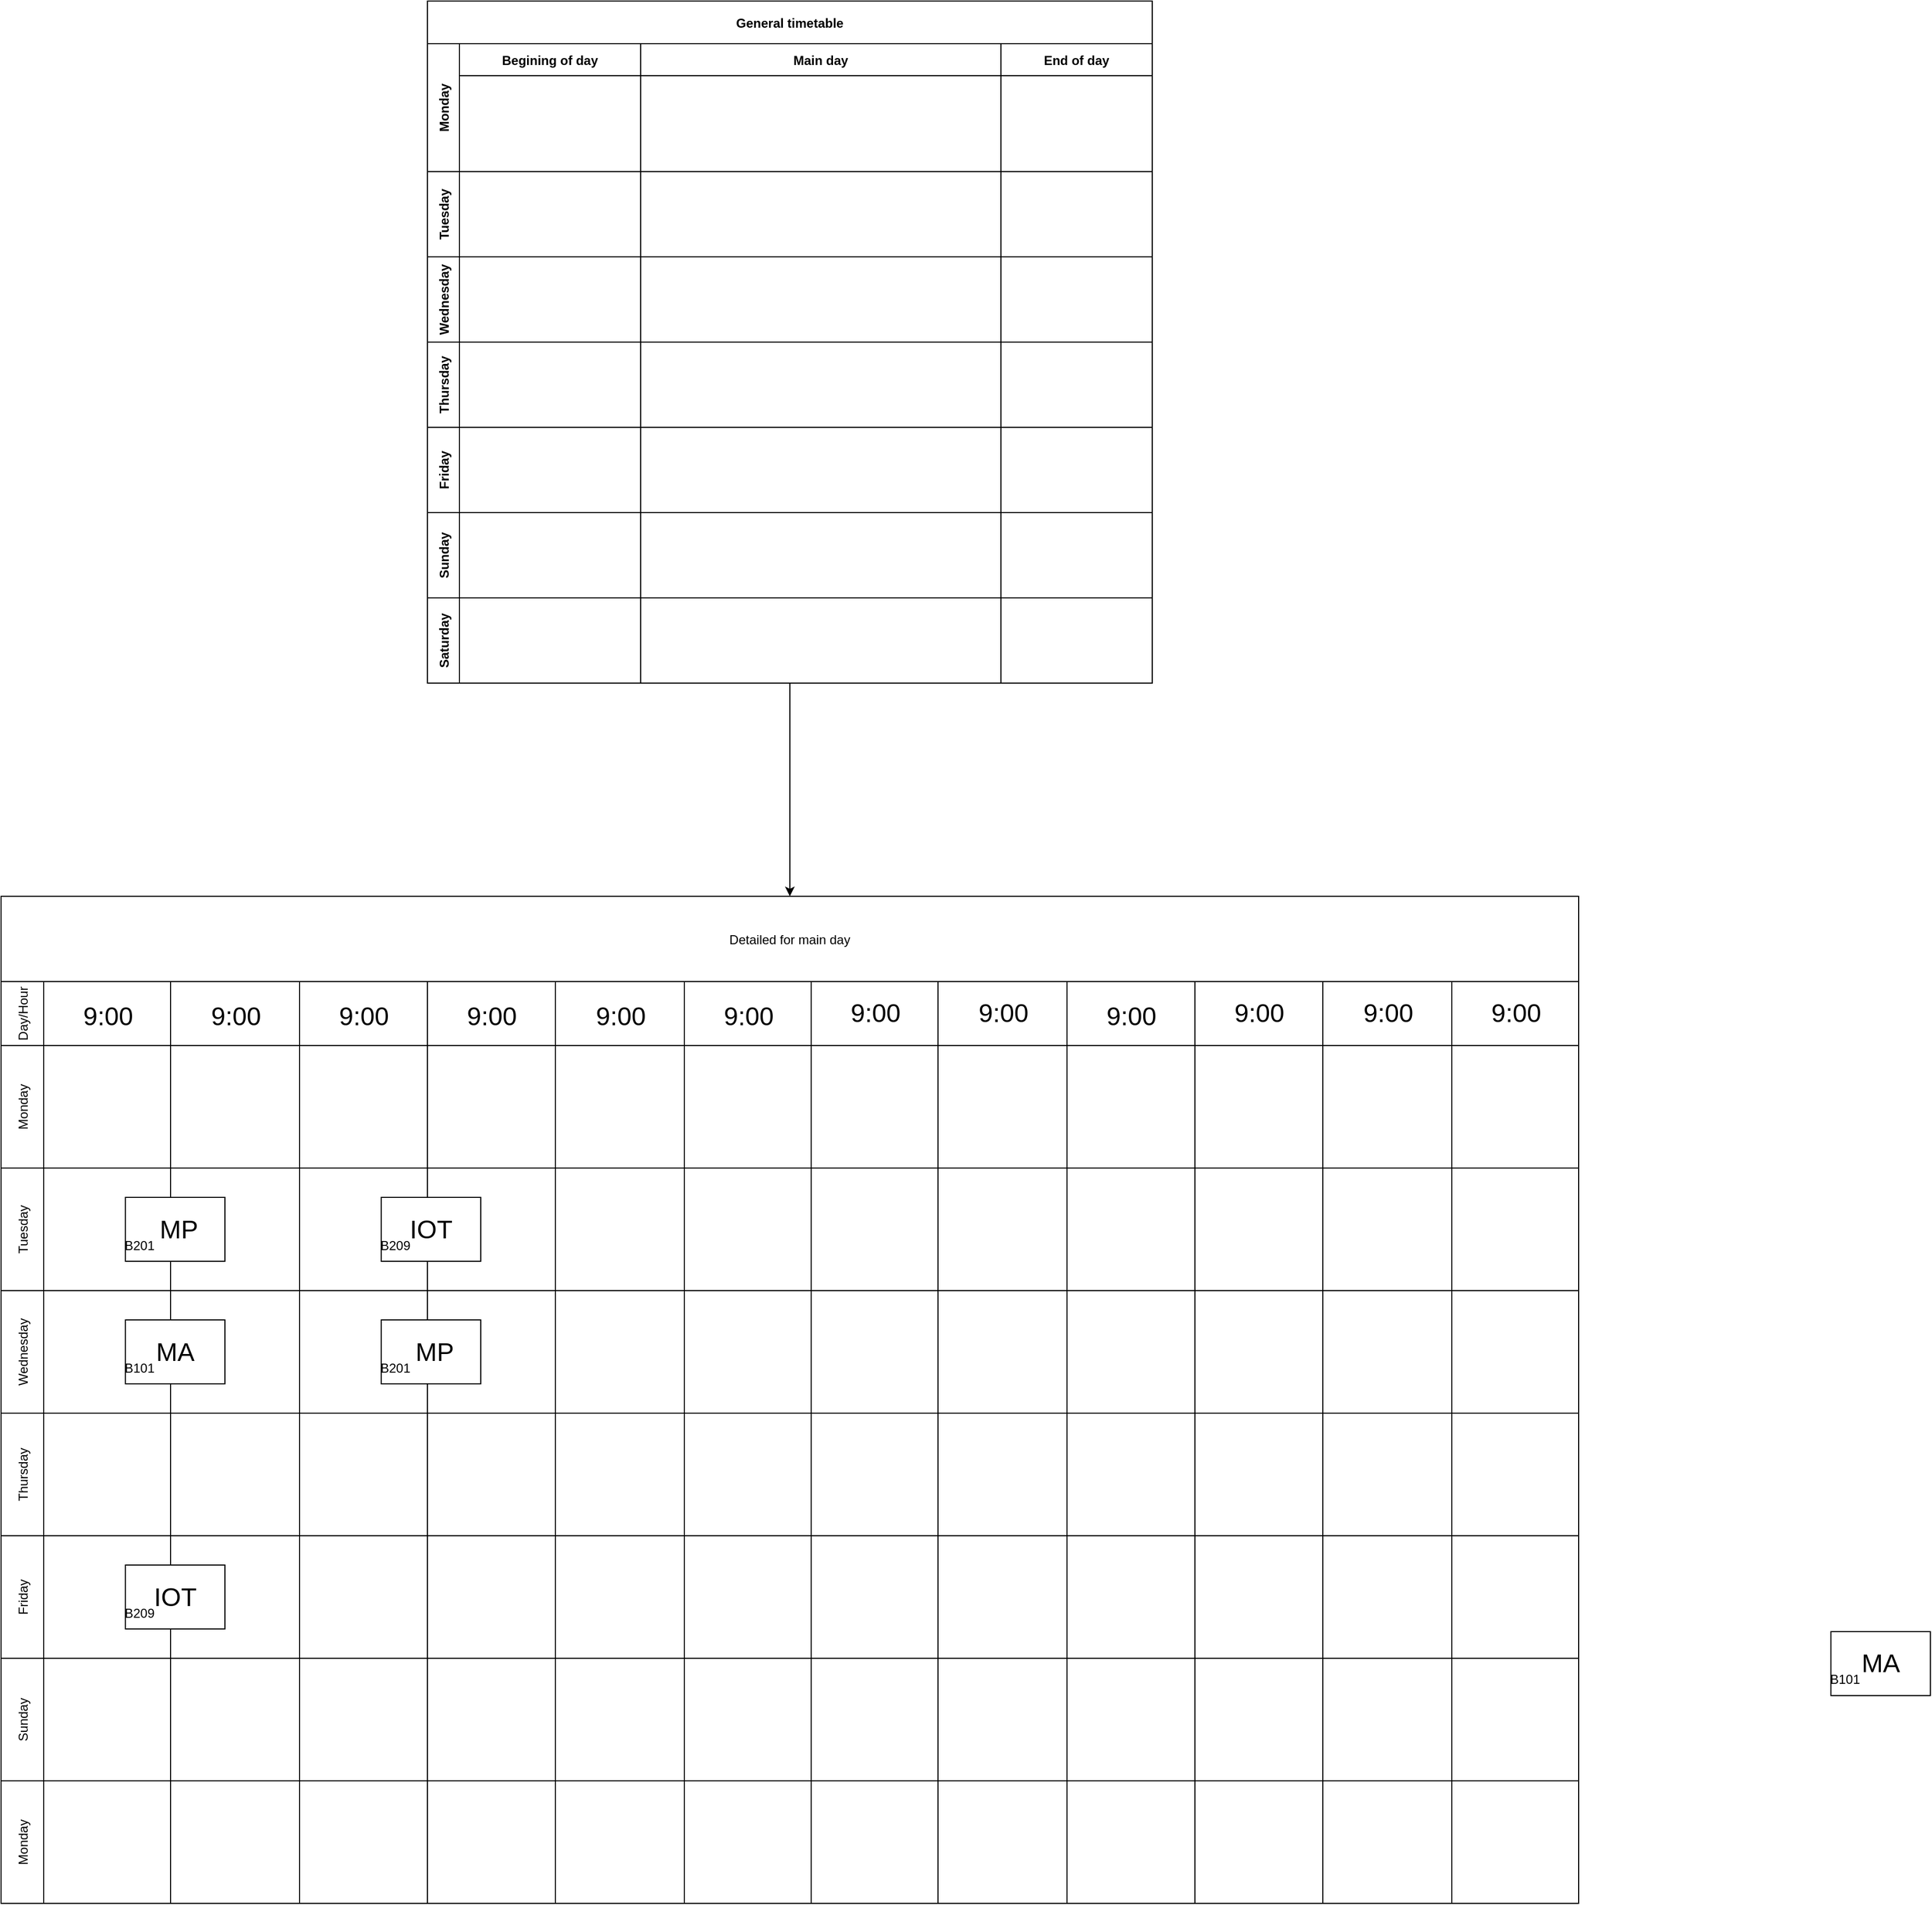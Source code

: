<mxfile version="21.3.2" type="github">
  <diagram id="kgpKYQtTHZ0yAKxKKP6v" name="Page-1">
    <mxGraphModel dx="2093" dy="2075" grid="1" gridSize="10" guides="1" tooltips="1" connect="1" arrows="1" fold="1" page="1" pageScale="1" pageWidth="850" pageHeight="1100" math="0" shadow="0">
      <root>
        <mxCell id="0" />
        <mxCell id="1" parent="0" />
        <mxCell id="k1GJJhr1ACPhmgJBuHkv-334" style="edgeStyle=orthogonalEdgeStyle;rounded=0;orthogonalLoop=1;jettySize=auto;html=1;exitX=0.5;exitY=1;exitDx=0;exitDy=0;entryX=0.5;entryY=0;entryDx=0;entryDy=0;" edge="1" parent="1" source="3nuBFxr9cyL0pnOWT2aG-1" target="k1GJJhr1ACPhmgJBuHkv-227">
          <mxGeometry relative="1" as="geometry" />
        </mxCell>
        <mxCell id="3nuBFxr9cyL0pnOWT2aG-1" value="General timetable" style="shape=table;childLayout=tableLayout;startSize=40;collapsible=0;recursiveResize=0;expand=0;fillColor=none;fontStyle=1" parent="1" vertex="1">
          <mxGeometry x="920" y="-1040" width="680" height="640" as="geometry" />
        </mxCell>
        <mxCell id="3nuBFxr9cyL0pnOWT2aG-3" value="Monday" style="shape=tableRow;horizontal=0;swimlaneHead=0;swimlaneBody=0;top=0;left=0;bottom=0;right=0;fillColor=none;points=[[0,0.5],[1,0.5]];portConstraint=eastwest;startSize=30;collapsible=0;recursiveResize=0;expand=0;fontStyle=1;" parent="3nuBFxr9cyL0pnOWT2aG-1" vertex="1">
          <mxGeometry y="40" width="680" height="120" as="geometry" />
        </mxCell>
        <mxCell id="3nuBFxr9cyL0pnOWT2aG-4" value="Begining of day" style="swimlane;swimlaneHead=0;swimlaneBody=0;connectable=0;fillColor=none;startSize=30;collapsible=0;recursiveResize=0;expand=0;fontStyle=1;" parent="3nuBFxr9cyL0pnOWT2aG-3" vertex="1">
          <mxGeometry x="30" width="170" height="120" as="geometry">
            <mxRectangle width="170" height="120" as="alternateBounds" />
          </mxGeometry>
        </mxCell>
        <mxCell id="3nuBFxr9cyL0pnOWT2aG-8" value="Main day" style="swimlane;swimlaneHead=0;swimlaneBody=0;connectable=0;fillColor=none;startSize=30;collapsible=0;recursiveResize=0;expand=0;fontStyle=1;" parent="3nuBFxr9cyL0pnOWT2aG-3" vertex="1">
          <mxGeometry x="200" width="338" height="120" as="geometry">
            <mxRectangle width="338" height="120" as="alternateBounds" />
          </mxGeometry>
        </mxCell>
        <mxCell id="3nuBFxr9cyL0pnOWT2aG-11" value="End of day" style="swimlane;swimlaneHead=0;swimlaneBody=0;connectable=0;fillColor=none;startSize=30;collapsible=0;recursiveResize=0;expand=0;fontStyle=1;" parent="3nuBFxr9cyL0pnOWT2aG-3" vertex="1">
          <mxGeometry x="538" width="142" height="120" as="geometry">
            <mxRectangle width="142" height="120" as="alternateBounds" />
          </mxGeometry>
        </mxCell>
        <mxCell id="3nuBFxr9cyL0pnOWT2aG-15" value="Tuesday" style="shape=tableRow;horizontal=0;swimlaneHead=0;swimlaneBody=0;top=0;left=0;bottom=0;right=0;fillColor=none;points=[[0,0.5],[1,0.5]];portConstraint=eastwest;startSize=30;collapsible=0;recursiveResize=0;expand=0;fontStyle=1;" parent="3nuBFxr9cyL0pnOWT2aG-1" vertex="1">
          <mxGeometry y="160" width="680" height="80" as="geometry" />
        </mxCell>
        <mxCell id="3nuBFxr9cyL0pnOWT2aG-16" value="" style="swimlane;swimlaneHead=0;swimlaneBody=0;connectable=0;fillColor=none;startSize=0;collapsible=0;recursiveResize=0;expand=0;fontStyle=1;" parent="3nuBFxr9cyL0pnOWT2aG-15" vertex="1">
          <mxGeometry x="30" width="170" height="80" as="geometry">
            <mxRectangle width="170" height="80" as="alternateBounds" />
          </mxGeometry>
        </mxCell>
        <mxCell id="3nuBFxr9cyL0pnOWT2aG-18" value="" style="swimlane;swimlaneHead=0;swimlaneBody=0;connectable=0;fillColor=none;startSize=0;collapsible=0;recursiveResize=0;expand=0;fontStyle=1;" parent="3nuBFxr9cyL0pnOWT2aG-15" vertex="1">
          <mxGeometry x="200" width="338" height="80" as="geometry">
            <mxRectangle width="338" height="80" as="alternateBounds" />
          </mxGeometry>
        </mxCell>
        <mxCell id="3nuBFxr9cyL0pnOWT2aG-23" value="" style="swimlane;swimlaneHead=0;swimlaneBody=0;connectable=0;fillColor=none;startSize=0;collapsible=0;recursiveResize=0;expand=0;fontStyle=1;" parent="3nuBFxr9cyL0pnOWT2aG-15" vertex="1">
          <mxGeometry x="538" width="142" height="80" as="geometry">
            <mxRectangle width="142" height="80" as="alternateBounds" />
          </mxGeometry>
        </mxCell>
        <mxCell id="k1GJJhr1ACPhmgJBuHkv-32" value="Wednesday" style="shape=tableRow;horizontal=0;swimlaneHead=0;swimlaneBody=0;top=0;left=0;bottom=0;right=0;fillColor=none;points=[[0,0.5],[1,0.5]];portConstraint=eastwest;startSize=30;collapsible=0;recursiveResize=0;expand=0;fontStyle=1;" vertex="1" parent="3nuBFxr9cyL0pnOWT2aG-1">
          <mxGeometry y="240" width="680" height="80" as="geometry" />
        </mxCell>
        <mxCell id="k1GJJhr1ACPhmgJBuHkv-33" value="" style="swimlane;swimlaneHead=0;swimlaneBody=0;connectable=0;fillColor=none;startSize=0;collapsible=0;recursiveResize=0;expand=0;fontStyle=1;" vertex="1" parent="k1GJJhr1ACPhmgJBuHkv-32">
          <mxGeometry x="30" width="170" height="80" as="geometry">
            <mxRectangle width="170" height="80" as="alternateBounds" />
          </mxGeometry>
        </mxCell>
        <mxCell id="k1GJJhr1ACPhmgJBuHkv-35" value="" style="swimlane;swimlaneHead=0;swimlaneBody=0;connectable=0;fillColor=none;startSize=0;collapsible=0;recursiveResize=0;expand=0;fontStyle=1;" vertex="1" parent="k1GJJhr1ACPhmgJBuHkv-32">
          <mxGeometry x="200" width="338" height="80" as="geometry">
            <mxRectangle width="338" height="80" as="alternateBounds" />
          </mxGeometry>
        </mxCell>
        <mxCell id="k1GJJhr1ACPhmgJBuHkv-40" value="" style="swimlane;swimlaneHead=0;swimlaneBody=0;connectable=0;fillColor=none;startSize=0;collapsible=0;recursiveResize=0;expand=0;fontStyle=1;" vertex="1" parent="k1GJJhr1ACPhmgJBuHkv-32">
          <mxGeometry x="538" width="142" height="80" as="geometry">
            <mxRectangle width="142" height="80" as="alternateBounds" />
          </mxGeometry>
        </mxCell>
        <mxCell id="k1GJJhr1ACPhmgJBuHkv-78" value="Thursday" style="shape=tableRow;horizontal=0;swimlaneHead=0;swimlaneBody=0;top=0;left=0;bottom=0;right=0;fillColor=none;points=[[0,0.5],[1,0.5]];portConstraint=eastwest;startSize=30;collapsible=0;recursiveResize=0;expand=0;fontStyle=1;" vertex="1" parent="3nuBFxr9cyL0pnOWT2aG-1">
          <mxGeometry y="320" width="680" height="80" as="geometry" />
        </mxCell>
        <mxCell id="k1GJJhr1ACPhmgJBuHkv-79" value="" style="swimlane;swimlaneHead=0;swimlaneBody=0;connectable=0;fillColor=none;startSize=0;collapsible=0;recursiveResize=0;expand=0;fontStyle=1;" vertex="1" parent="k1GJJhr1ACPhmgJBuHkv-78">
          <mxGeometry x="30" width="170" height="80" as="geometry">
            <mxRectangle width="170" height="80" as="alternateBounds" />
          </mxGeometry>
        </mxCell>
        <mxCell id="k1GJJhr1ACPhmgJBuHkv-81" value="" style="swimlane;swimlaneHead=0;swimlaneBody=0;connectable=0;fillColor=none;startSize=0;collapsible=0;recursiveResize=0;expand=0;fontStyle=1;" vertex="1" parent="k1GJJhr1ACPhmgJBuHkv-78">
          <mxGeometry x="200" width="338" height="80" as="geometry">
            <mxRectangle width="338" height="80" as="alternateBounds" />
          </mxGeometry>
        </mxCell>
        <mxCell id="k1GJJhr1ACPhmgJBuHkv-86" value="" style="swimlane;swimlaneHead=0;swimlaneBody=0;connectable=0;fillColor=none;startSize=0;collapsible=0;recursiveResize=0;expand=0;fontStyle=1;" vertex="1" parent="k1GJJhr1ACPhmgJBuHkv-78">
          <mxGeometry x="538" width="142" height="80" as="geometry">
            <mxRectangle width="142" height="80" as="alternateBounds" />
          </mxGeometry>
        </mxCell>
        <mxCell id="k1GJJhr1ACPhmgJBuHkv-133" value="Friday" style="shape=tableRow;horizontal=0;swimlaneHead=0;swimlaneBody=0;top=0;left=0;bottom=0;right=0;fillColor=none;points=[[0,0.5],[1,0.5]];portConstraint=eastwest;startSize=30;collapsible=0;recursiveResize=0;expand=0;fontStyle=1;" vertex="1" parent="3nuBFxr9cyL0pnOWT2aG-1">
          <mxGeometry y="400" width="680" height="80" as="geometry" />
        </mxCell>
        <mxCell id="k1GJJhr1ACPhmgJBuHkv-134" value="" style="swimlane;swimlaneHead=0;swimlaneBody=0;connectable=0;fillColor=none;startSize=0;collapsible=0;recursiveResize=0;expand=0;fontStyle=1;" vertex="1" parent="k1GJJhr1ACPhmgJBuHkv-133">
          <mxGeometry x="30" width="170" height="80" as="geometry">
            <mxRectangle width="170" height="80" as="alternateBounds" />
          </mxGeometry>
        </mxCell>
        <mxCell id="k1GJJhr1ACPhmgJBuHkv-136" value="" style="swimlane;swimlaneHead=0;swimlaneBody=0;connectable=0;fillColor=none;startSize=0;collapsible=0;recursiveResize=0;expand=0;fontStyle=1;" vertex="1" parent="k1GJJhr1ACPhmgJBuHkv-133">
          <mxGeometry x="200" width="338" height="80" as="geometry">
            <mxRectangle width="338" height="80" as="alternateBounds" />
          </mxGeometry>
        </mxCell>
        <mxCell id="k1GJJhr1ACPhmgJBuHkv-141" value="" style="swimlane;swimlaneHead=0;swimlaneBody=0;connectable=0;fillColor=none;startSize=0;collapsible=0;recursiveResize=0;expand=0;fontStyle=1;" vertex="1" parent="k1GJJhr1ACPhmgJBuHkv-133">
          <mxGeometry x="538" width="142" height="80" as="geometry">
            <mxRectangle width="142" height="80" as="alternateBounds" />
          </mxGeometry>
        </mxCell>
        <mxCell id="k1GJJhr1ACPhmgJBuHkv-142" value="Sunday" style="shape=tableRow;horizontal=0;swimlaneHead=0;swimlaneBody=0;top=0;left=0;bottom=0;right=0;fillColor=none;points=[[0,0.5],[1,0.5]];portConstraint=eastwest;startSize=30;collapsible=0;recursiveResize=0;expand=0;fontStyle=1;" vertex="1" parent="3nuBFxr9cyL0pnOWT2aG-1">
          <mxGeometry y="480" width="680" height="80" as="geometry" />
        </mxCell>
        <mxCell id="k1GJJhr1ACPhmgJBuHkv-143" value="" style="swimlane;swimlaneHead=0;swimlaneBody=0;connectable=0;fillColor=none;startSize=0;collapsible=0;recursiveResize=0;expand=0;fontStyle=1;" vertex="1" parent="k1GJJhr1ACPhmgJBuHkv-142">
          <mxGeometry x="30" width="170" height="80" as="geometry">
            <mxRectangle width="170" height="80" as="alternateBounds" />
          </mxGeometry>
        </mxCell>
        <mxCell id="k1GJJhr1ACPhmgJBuHkv-145" value="" style="swimlane;swimlaneHead=0;swimlaneBody=0;connectable=0;fillColor=none;startSize=0;collapsible=0;recursiveResize=0;expand=0;fontStyle=1;" vertex="1" parent="k1GJJhr1ACPhmgJBuHkv-142">
          <mxGeometry x="200" width="338" height="80" as="geometry">
            <mxRectangle width="338" height="80" as="alternateBounds" />
          </mxGeometry>
        </mxCell>
        <mxCell id="k1GJJhr1ACPhmgJBuHkv-150" value="" style="swimlane;swimlaneHead=0;swimlaneBody=0;connectable=0;fillColor=none;startSize=0;collapsible=0;recursiveResize=0;expand=0;fontStyle=1;" vertex="1" parent="k1GJJhr1ACPhmgJBuHkv-142">
          <mxGeometry x="538" width="142" height="80" as="geometry">
            <mxRectangle width="142" height="80" as="alternateBounds" />
          </mxGeometry>
        </mxCell>
        <mxCell id="k1GJJhr1ACPhmgJBuHkv-215" value="Saturday" style="shape=tableRow;horizontal=0;swimlaneHead=0;swimlaneBody=0;top=0;left=0;bottom=0;right=0;fillColor=none;points=[[0,0.5],[1,0.5]];portConstraint=eastwest;startSize=30;collapsible=0;recursiveResize=0;expand=0;fontStyle=1;" vertex="1" parent="3nuBFxr9cyL0pnOWT2aG-1">
          <mxGeometry y="560" width="680" height="80" as="geometry" />
        </mxCell>
        <mxCell id="k1GJJhr1ACPhmgJBuHkv-216" value="" style="swimlane;swimlaneHead=0;swimlaneBody=0;connectable=0;fillColor=none;startSize=0;collapsible=0;recursiveResize=0;expand=0;fontStyle=1;" vertex="1" parent="k1GJJhr1ACPhmgJBuHkv-215">
          <mxGeometry x="30" width="170" height="80" as="geometry">
            <mxRectangle width="170" height="80" as="alternateBounds" />
          </mxGeometry>
        </mxCell>
        <mxCell id="k1GJJhr1ACPhmgJBuHkv-218" value="" style="swimlane;swimlaneHead=0;swimlaneBody=0;connectable=0;fillColor=none;startSize=0;collapsible=0;recursiveResize=0;expand=0;fontStyle=1;" vertex="1" parent="k1GJJhr1ACPhmgJBuHkv-215">
          <mxGeometry x="200" width="338" height="80" as="geometry">
            <mxRectangle width="338" height="80" as="alternateBounds" />
          </mxGeometry>
        </mxCell>
        <mxCell id="k1GJJhr1ACPhmgJBuHkv-223" value="" style="swimlane;swimlaneHead=0;swimlaneBody=0;connectable=0;fillColor=none;startSize=0;collapsible=0;recursiveResize=0;expand=0;fontStyle=1;" vertex="1" parent="k1GJJhr1ACPhmgJBuHkv-215">
          <mxGeometry x="538" width="142" height="80" as="geometry">
            <mxRectangle width="142" height="80" as="alternateBounds" />
          </mxGeometry>
        </mxCell>
        <mxCell id="k1GJJhr1ACPhmgJBuHkv-227" value="Detailed for main day" style="shape=table;childLayout=tableLayout;startSize=80;collapsible=0;recursiveResize=0;expand=0;" vertex="1" parent="1">
          <mxGeometry x="520" y="-200" width="1480" height="945" as="geometry" />
        </mxCell>
        <mxCell id="k1GJJhr1ACPhmgJBuHkv-228" value="Day/Hour" style="shape=tableRow;horizontal=0;swimlaneHead=0;swimlaneBody=0;top=0;left=0;strokeColor=inherit;bottom=0;right=0;dropTarget=0;fontStyle=0;fillColor=none;points=[[0,0.5],[1,0.5]];portConstraint=eastwest;startSize=40;collapsible=0;recursiveResize=0;expand=0;" vertex="1" parent="k1GJJhr1ACPhmgJBuHkv-227">
          <mxGeometry y="80" width="1480" height="60" as="geometry" />
        </mxCell>
        <mxCell id="k1GJJhr1ACPhmgJBuHkv-229" value="" style="swimlane;swimlaneHead=0;swimlaneBody=0;fontStyle=0;strokeColor=inherit;connectable=0;fillColor=none;startSize=0;collapsible=0;recursiveResize=0;expand=0;" vertex="1" parent="k1GJJhr1ACPhmgJBuHkv-228">
          <mxGeometry x="40" width="119" height="60" as="geometry">
            <mxRectangle width="119" height="60" as="alternateBounds" />
          </mxGeometry>
        </mxCell>
        <mxCell id="k1GJJhr1ACPhmgJBuHkv-230" value="" style="swimlane;swimlaneHead=0;swimlaneBody=0;fontStyle=0;strokeColor=inherit;connectable=0;fillColor=none;startSize=0;collapsible=0;recursiveResize=0;expand=0;" vertex="1" parent="k1GJJhr1ACPhmgJBuHkv-228">
          <mxGeometry x="159" width="121" height="60" as="geometry">
            <mxRectangle width="121" height="60" as="alternateBounds" />
          </mxGeometry>
        </mxCell>
        <mxCell id="k1GJJhr1ACPhmgJBuHkv-336" value="&lt;font style=&quot;font-size: 24px;&quot;&gt;9:00&lt;/font&gt;" style="text;html=1;align=center;verticalAlign=middle;resizable=0;points=[];autosize=1;strokeColor=none;fillColor=none;" vertex="1" parent="k1GJJhr1ACPhmgJBuHkv-230">
          <mxGeometry x="25.5" y="13" width="70" height="40" as="geometry" />
        </mxCell>
        <mxCell id="k1GJJhr1ACPhmgJBuHkv-231" value="" style="swimlane;swimlaneHead=0;swimlaneBody=0;fontStyle=0;strokeColor=inherit;connectable=0;fillColor=none;startSize=0;collapsible=0;recursiveResize=0;expand=0;" vertex="1" parent="k1GJJhr1ACPhmgJBuHkv-228">
          <mxGeometry x="280" width="120" height="60" as="geometry">
            <mxRectangle width="120" height="60" as="alternateBounds" />
          </mxGeometry>
        </mxCell>
        <mxCell id="k1GJJhr1ACPhmgJBuHkv-337" value="&lt;font style=&quot;font-size: 24px;&quot;&gt;9:00&lt;/font&gt;" style="text;html=1;align=center;verticalAlign=middle;resizable=0;points=[];autosize=1;strokeColor=none;fillColor=none;" vertex="1" parent="k1GJJhr1ACPhmgJBuHkv-231">
          <mxGeometry x="25" y="13" width="70" height="40" as="geometry" />
        </mxCell>
        <mxCell id="k1GJJhr1ACPhmgJBuHkv-232" value="" style="swimlane;swimlaneHead=0;swimlaneBody=0;fontStyle=0;strokeColor=inherit;connectable=0;fillColor=none;startSize=0;collapsible=0;recursiveResize=0;expand=0;" vertex="1" parent="k1GJJhr1ACPhmgJBuHkv-228">
          <mxGeometry x="400" width="120" height="60" as="geometry">
            <mxRectangle width="120" height="60" as="alternateBounds" />
          </mxGeometry>
        </mxCell>
        <mxCell id="k1GJJhr1ACPhmgJBuHkv-338" value="&lt;font style=&quot;font-size: 24px;&quot;&gt;9:00&lt;/font&gt;" style="text;html=1;align=center;verticalAlign=middle;resizable=0;points=[];autosize=1;strokeColor=none;fillColor=none;" vertex="1" parent="k1GJJhr1ACPhmgJBuHkv-232">
          <mxGeometry x="25" y="13" width="70" height="40" as="geometry" />
        </mxCell>
        <mxCell id="k1GJJhr1ACPhmgJBuHkv-233" value="" style="swimlane;swimlaneHead=0;swimlaneBody=0;fontStyle=0;strokeColor=inherit;connectable=0;fillColor=none;startSize=0;collapsible=0;recursiveResize=0;expand=0;" vertex="1" parent="k1GJJhr1ACPhmgJBuHkv-228">
          <mxGeometry x="520" width="121" height="60" as="geometry">
            <mxRectangle width="121" height="60" as="alternateBounds" />
          </mxGeometry>
        </mxCell>
        <mxCell id="k1GJJhr1ACPhmgJBuHkv-339" value="&lt;font style=&quot;font-size: 24px;&quot;&gt;9:00&lt;/font&gt;" style="text;html=1;align=center;verticalAlign=middle;resizable=0;points=[];autosize=1;strokeColor=none;fillColor=none;" vertex="1" parent="k1GJJhr1ACPhmgJBuHkv-233">
          <mxGeometry x="25.5" y="13" width="70" height="40" as="geometry" />
        </mxCell>
        <mxCell id="k1GJJhr1ACPhmgJBuHkv-234" value="" style="swimlane;swimlaneHead=0;swimlaneBody=0;fontStyle=0;strokeColor=inherit;connectable=0;fillColor=none;startSize=0;collapsible=0;recursiveResize=0;expand=0;" vertex="1" parent="k1GJJhr1ACPhmgJBuHkv-228">
          <mxGeometry x="641" width="119" height="60" as="geometry">
            <mxRectangle width="119" height="60" as="alternateBounds" />
          </mxGeometry>
        </mxCell>
        <mxCell id="k1GJJhr1ACPhmgJBuHkv-340" value="&lt;font style=&quot;font-size: 24px;&quot;&gt;9:00&lt;/font&gt;" style="text;html=1;align=center;verticalAlign=middle;resizable=0;points=[];autosize=1;strokeColor=none;fillColor=none;" vertex="1" parent="k1GJJhr1ACPhmgJBuHkv-234">
          <mxGeometry x="24.5" y="13" width="70" height="40" as="geometry" />
        </mxCell>
        <mxCell id="k1GJJhr1ACPhmgJBuHkv-235" value="" style="swimlane;swimlaneHead=0;swimlaneBody=0;fontStyle=0;strokeColor=inherit;connectable=0;fillColor=none;startSize=0;collapsible=0;recursiveResize=0;expand=0;" vertex="1" parent="k1GJJhr1ACPhmgJBuHkv-228">
          <mxGeometry x="760" width="119" height="60" as="geometry">
            <mxRectangle width="119" height="60" as="alternateBounds" />
          </mxGeometry>
        </mxCell>
        <mxCell id="k1GJJhr1ACPhmgJBuHkv-341" value="&lt;font style=&quot;font-size: 24px;&quot;&gt;9:00&lt;/font&gt;" style="text;html=1;align=center;verticalAlign=middle;resizable=0;points=[];autosize=1;strokeColor=none;fillColor=none;" vertex="1" parent="k1GJJhr1ACPhmgJBuHkv-235">
          <mxGeometry x="24.5" y="10" width="70" height="40" as="geometry" />
        </mxCell>
        <mxCell id="k1GJJhr1ACPhmgJBuHkv-236" value="" style="swimlane;swimlaneHead=0;swimlaneBody=0;fontStyle=0;strokeColor=inherit;connectable=0;fillColor=none;startSize=0;collapsible=0;recursiveResize=0;expand=0;" vertex="1" parent="k1GJJhr1ACPhmgJBuHkv-228">
          <mxGeometry x="879" width="121" height="60" as="geometry">
            <mxRectangle width="121" height="60" as="alternateBounds" />
          </mxGeometry>
        </mxCell>
        <mxCell id="k1GJJhr1ACPhmgJBuHkv-342" value="&lt;font style=&quot;font-size: 24px;&quot;&gt;9:00&lt;/font&gt;" style="text;html=1;align=center;verticalAlign=middle;resizable=0;points=[];autosize=1;strokeColor=none;fillColor=none;" vertex="1" parent="k1GJJhr1ACPhmgJBuHkv-236">
          <mxGeometry x="25.5" y="10" width="70" height="40" as="geometry" />
        </mxCell>
        <mxCell id="k1GJJhr1ACPhmgJBuHkv-237" value="" style="swimlane;swimlaneHead=0;swimlaneBody=0;fontStyle=0;strokeColor=inherit;connectable=0;fillColor=none;startSize=0;collapsible=0;recursiveResize=0;expand=0;" vertex="1" parent="k1GJJhr1ACPhmgJBuHkv-228">
          <mxGeometry x="1000" width="120" height="60" as="geometry">
            <mxRectangle width="120" height="60" as="alternateBounds" />
          </mxGeometry>
        </mxCell>
        <mxCell id="k1GJJhr1ACPhmgJBuHkv-343" value="&lt;font style=&quot;font-size: 24px;&quot;&gt;9:00&lt;/font&gt;" style="text;html=1;align=center;verticalAlign=middle;resizable=0;points=[];autosize=1;strokeColor=none;fillColor=none;" vertex="1" parent="k1GJJhr1ACPhmgJBuHkv-237">
          <mxGeometry x="25" y="13" width="70" height="40" as="geometry" />
        </mxCell>
        <mxCell id="k1GJJhr1ACPhmgJBuHkv-238" value="" style="swimlane;swimlaneHead=0;swimlaneBody=0;fontStyle=0;strokeColor=inherit;connectable=0;fillColor=none;startSize=0;collapsible=0;recursiveResize=0;expand=0;" vertex="1" parent="k1GJJhr1ACPhmgJBuHkv-228">
          <mxGeometry x="1120" width="120" height="60" as="geometry">
            <mxRectangle width="120" height="60" as="alternateBounds" />
          </mxGeometry>
        </mxCell>
        <mxCell id="k1GJJhr1ACPhmgJBuHkv-345" value="&lt;font style=&quot;font-size: 24px;&quot;&gt;9:00&lt;/font&gt;" style="text;html=1;align=center;verticalAlign=middle;resizable=0;points=[];autosize=1;strokeColor=none;fillColor=none;" vertex="1" parent="k1GJJhr1ACPhmgJBuHkv-238">
          <mxGeometry x="25" y="10" width="70" height="40" as="geometry" />
        </mxCell>
        <mxCell id="k1GJJhr1ACPhmgJBuHkv-239" value="" style="swimlane;swimlaneHead=0;swimlaneBody=0;fontStyle=0;strokeColor=inherit;connectable=0;fillColor=none;startSize=0;collapsible=0;recursiveResize=0;expand=0;" vertex="1" parent="k1GJJhr1ACPhmgJBuHkv-228">
          <mxGeometry x="1240" width="121" height="60" as="geometry">
            <mxRectangle width="121" height="60" as="alternateBounds" />
          </mxGeometry>
        </mxCell>
        <mxCell id="k1GJJhr1ACPhmgJBuHkv-344" value="&lt;font style=&quot;font-size: 24px;&quot;&gt;9:00&lt;/font&gt;" style="text;html=1;align=center;verticalAlign=middle;resizable=0;points=[];autosize=1;strokeColor=none;fillColor=none;" vertex="1" parent="k1GJJhr1ACPhmgJBuHkv-239">
          <mxGeometry x="25.5" y="10" width="70" height="40" as="geometry" />
        </mxCell>
        <mxCell id="k1GJJhr1ACPhmgJBuHkv-240" value="" style="swimlane;swimlaneHead=0;swimlaneBody=0;fontStyle=0;strokeColor=inherit;connectable=0;fillColor=none;startSize=0;collapsible=0;recursiveResize=0;expand=0;" vertex="1" parent="k1GJJhr1ACPhmgJBuHkv-228">
          <mxGeometry x="1361" width="119" height="60" as="geometry">
            <mxRectangle width="119" height="60" as="alternateBounds" />
          </mxGeometry>
        </mxCell>
        <mxCell id="k1GJJhr1ACPhmgJBuHkv-346" value="&lt;font style=&quot;font-size: 24px;&quot;&gt;9:00&lt;/font&gt;" style="text;html=1;align=center;verticalAlign=middle;resizable=0;points=[];autosize=1;strokeColor=none;fillColor=none;" vertex="1" parent="k1GJJhr1ACPhmgJBuHkv-240">
          <mxGeometry x="24.5" y="10" width="70" height="40" as="geometry" />
        </mxCell>
        <mxCell id="k1GJJhr1ACPhmgJBuHkv-241" value="Monday" style="shape=tableRow;horizontal=0;swimlaneHead=0;swimlaneBody=0;top=0;left=0;strokeColor=inherit;bottom=0;right=0;dropTarget=0;fontStyle=0;fillColor=none;points=[[0,0.5],[1,0.5]];portConstraint=eastwest;startSize=40;collapsible=0;recursiveResize=0;expand=0;" vertex="1" parent="k1GJJhr1ACPhmgJBuHkv-227">
          <mxGeometry y="140" width="1480" height="115" as="geometry" />
        </mxCell>
        <mxCell id="k1GJJhr1ACPhmgJBuHkv-242" value="" style="swimlane;swimlaneHead=0;swimlaneBody=0;fontStyle=0;connectable=0;strokeColor=inherit;fillColor=none;startSize=0;collapsible=0;recursiveResize=0;expand=0;" vertex="1" parent="k1GJJhr1ACPhmgJBuHkv-241">
          <mxGeometry x="40" width="119" height="115" as="geometry">
            <mxRectangle width="119" height="115" as="alternateBounds" />
          </mxGeometry>
        </mxCell>
        <mxCell id="k1GJJhr1ACPhmgJBuHkv-243" value="" style="swimlane;swimlaneHead=0;swimlaneBody=0;fontStyle=0;connectable=0;strokeColor=inherit;fillColor=none;startSize=0;collapsible=0;recursiveResize=0;expand=0;" vertex="1" parent="k1GJJhr1ACPhmgJBuHkv-241">
          <mxGeometry x="159" width="121" height="115" as="geometry">
            <mxRectangle width="121" height="115" as="alternateBounds" />
          </mxGeometry>
        </mxCell>
        <mxCell id="k1GJJhr1ACPhmgJBuHkv-244" value="" style="swimlane;swimlaneHead=0;swimlaneBody=0;fontStyle=0;connectable=0;strokeColor=inherit;fillColor=none;startSize=0;collapsible=0;recursiveResize=0;expand=0;" vertex="1" parent="k1GJJhr1ACPhmgJBuHkv-241">
          <mxGeometry x="280" width="120" height="115" as="geometry">
            <mxRectangle width="120" height="115" as="alternateBounds" />
          </mxGeometry>
        </mxCell>
        <mxCell id="k1GJJhr1ACPhmgJBuHkv-245" value="" style="swimlane;swimlaneHead=0;swimlaneBody=0;fontStyle=0;connectable=0;strokeColor=inherit;fillColor=none;startSize=0;collapsible=0;recursiveResize=0;expand=0;" vertex="1" parent="k1GJJhr1ACPhmgJBuHkv-241">
          <mxGeometry x="400" width="120" height="115" as="geometry">
            <mxRectangle width="120" height="115" as="alternateBounds" />
          </mxGeometry>
        </mxCell>
        <mxCell id="k1GJJhr1ACPhmgJBuHkv-246" value="" style="swimlane;swimlaneHead=0;swimlaneBody=0;fontStyle=0;connectable=0;strokeColor=inherit;fillColor=none;startSize=0;collapsible=0;recursiveResize=0;expand=0;" vertex="1" parent="k1GJJhr1ACPhmgJBuHkv-241">
          <mxGeometry x="520" width="121" height="115" as="geometry">
            <mxRectangle width="121" height="115" as="alternateBounds" />
          </mxGeometry>
        </mxCell>
        <mxCell id="k1GJJhr1ACPhmgJBuHkv-247" value="" style="swimlane;swimlaneHead=0;swimlaneBody=0;fontStyle=0;connectable=0;strokeColor=inherit;fillColor=none;startSize=0;collapsible=0;recursiveResize=0;expand=0;" vertex="1" parent="k1GJJhr1ACPhmgJBuHkv-241">
          <mxGeometry x="641" width="119" height="115" as="geometry">
            <mxRectangle width="119" height="115" as="alternateBounds" />
          </mxGeometry>
        </mxCell>
        <mxCell id="k1GJJhr1ACPhmgJBuHkv-248" value="" style="swimlane;swimlaneHead=0;swimlaneBody=0;fontStyle=0;connectable=0;strokeColor=inherit;fillColor=none;startSize=0;collapsible=0;recursiveResize=0;expand=0;" vertex="1" parent="k1GJJhr1ACPhmgJBuHkv-241">
          <mxGeometry x="760" width="119" height="115" as="geometry">
            <mxRectangle width="119" height="115" as="alternateBounds" />
          </mxGeometry>
        </mxCell>
        <mxCell id="k1GJJhr1ACPhmgJBuHkv-249" value="" style="swimlane;swimlaneHead=0;swimlaneBody=0;fontStyle=0;connectable=0;strokeColor=inherit;fillColor=none;startSize=0;collapsible=0;recursiveResize=0;expand=0;" vertex="1" parent="k1GJJhr1ACPhmgJBuHkv-241">
          <mxGeometry x="879" width="121" height="115" as="geometry">
            <mxRectangle width="121" height="115" as="alternateBounds" />
          </mxGeometry>
        </mxCell>
        <mxCell id="k1GJJhr1ACPhmgJBuHkv-250" value="" style="swimlane;swimlaneHead=0;swimlaneBody=0;fontStyle=0;connectable=0;strokeColor=inherit;fillColor=none;startSize=0;collapsible=0;recursiveResize=0;expand=0;" vertex="1" parent="k1GJJhr1ACPhmgJBuHkv-241">
          <mxGeometry x="1000" width="120" height="115" as="geometry">
            <mxRectangle width="120" height="115" as="alternateBounds" />
          </mxGeometry>
        </mxCell>
        <mxCell id="k1GJJhr1ACPhmgJBuHkv-251" value="" style="swimlane;swimlaneHead=0;swimlaneBody=0;fontStyle=0;connectable=0;strokeColor=inherit;fillColor=none;startSize=0;collapsible=0;recursiveResize=0;expand=0;" vertex="1" parent="k1GJJhr1ACPhmgJBuHkv-241">
          <mxGeometry x="1120" width="120" height="115" as="geometry">
            <mxRectangle width="120" height="115" as="alternateBounds" />
          </mxGeometry>
        </mxCell>
        <mxCell id="k1GJJhr1ACPhmgJBuHkv-252" value="" style="swimlane;swimlaneHead=0;swimlaneBody=0;fontStyle=0;connectable=0;strokeColor=inherit;fillColor=none;startSize=0;collapsible=0;recursiveResize=0;expand=0;" vertex="1" parent="k1GJJhr1ACPhmgJBuHkv-241">
          <mxGeometry x="1240" width="121" height="115" as="geometry">
            <mxRectangle width="121" height="115" as="alternateBounds" />
          </mxGeometry>
        </mxCell>
        <mxCell id="k1GJJhr1ACPhmgJBuHkv-253" value="" style="swimlane;swimlaneHead=0;swimlaneBody=0;fontStyle=0;connectable=0;strokeColor=inherit;fillColor=none;startSize=0;collapsible=0;recursiveResize=0;expand=0;" vertex="1" parent="k1GJJhr1ACPhmgJBuHkv-241">
          <mxGeometry x="1361" width="119" height="115" as="geometry">
            <mxRectangle width="119" height="115" as="alternateBounds" />
          </mxGeometry>
        </mxCell>
        <mxCell id="k1GJJhr1ACPhmgJBuHkv-254" value="Tuesday" style="shape=tableRow;horizontal=0;swimlaneHead=0;swimlaneBody=0;top=0;left=0;strokeColor=inherit;bottom=0;right=0;dropTarget=0;fontStyle=0;fillColor=none;points=[[0,0.5],[1,0.5]];portConstraint=eastwest;startSize=40;collapsible=0;recursiveResize=0;expand=0;" vertex="1" parent="k1GJJhr1ACPhmgJBuHkv-227">
          <mxGeometry y="255" width="1480" height="115" as="geometry" />
        </mxCell>
        <mxCell id="k1GJJhr1ACPhmgJBuHkv-255" value="" style="swimlane;swimlaneHead=0;swimlaneBody=0;fontStyle=0;connectable=0;strokeColor=inherit;fillColor=none;startSize=0;collapsible=0;recursiveResize=0;expand=0;" vertex="1" parent="k1GJJhr1ACPhmgJBuHkv-254">
          <mxGeometry x="40" width="119" height="115" as="geometry">
            <mxRectangle width="119" height="115" as="alternateBounds" />
          </mxGeometry>
        </mxCell>
        <mxCell id="k1GJJhr1ACPhmgJBuHkv-256" value="" style="swimlane;swimlaneHead=0;swimlaneBody=0;fontStyle=0;connectable=0;strokeColor=inherit;fillColor=none;startSize=0;collapsible=0;recursiveResize=0;expand=0;" vertex="1" parent="k1GJJhr1ACPhmgJBuHkv-254">
          <mxGeometry x="159" width="121" height="115" as="geometry">
            <mxRectangle width="121" height="115" as="alternateBounds" />
          </mxGeometry>
        </mxCell>
        <mxCell id="k1GJJhr1ACPhmgJBuHkv-351" value="" style="group" vertex="1" connectable="0" parent="k1GJJhr1ACPhmgJBuHkv-256">
          <mxGeometry x="-49" y="27.5" width="100" height="60" as="geometry" />
        </mxCell>
        <mxCell id="k1GJJhr1ACPhmgJBuHkv-349" value="&lt;span style=&quot;font-size: 24px;&quot;&gt;&amp;nbsp;MP&lt;/span&gt;" style="rounded=0;whiteSpace=wrap;html=1;movable=1;resizable=1;rotatable=1;deletable=1;editable=1;locked=0;connectable=1;" vertex="1" parent="k1GJJhr1ACPhmgJBuHkv-351">
          <mxGeometry x="6.667" width="93.333" height="60" as="geometry" />
        </mxCell>
        <mxCell id="k1GJJhr1ACPhmgJBuHkv-350" value="B201" style="text;html=1;strokeColor=none;fillColor=none;align=center;verticalAlign=middle;whiteSpace=wrap;rounded=0;movable=1;resizable=1;rotatable=1;deletable=1;editable=1;locked=0;connectable=1;" vertex="1" parent="k1GJJhr1ACPhmgJBuHkv-351">
          <mxGeometry y="30" width="40" height="30" as="geometry" />
        </mxCell>
        <mxCell id="k1GJJhr1ACPhmgJBuHkv-257" value="" style="swimlane;swimlaneHead=0;swimlaneBody=0;fontStyle=0;connectable=0;strokeColor=inherit;fillColor=none;startSize=0;collapsible=0;recursiveResize=0;expand=0;" vertex="1" parent="k1GJJhr1ACPhmgJBuHkv-254">
          <mxGeometry x="280" width="120" height="115" as="geometry">
            <mxRectangle width="120" height="115" as="alternateBounds" />
          </mxGeometry>
        </mxCell>
        <mxCell id="k1GJJhr1ACPhmgJBuHkv-258" value="" style="swimlane;swimlaneHead=0;swimlaneBody=0;fontStyle=0;connectable=0;strokeColor=inherit;fillColor=none;startSize=0;collapsible=0;recursiveResize=0;expand=0;" vertex="1" parent="k1GJJhr1ACPhmgJBuHkv-254">
          <mxGeometry x="400" width="120" height="115" as="geometry">
            <mxRectangle width="120" height="115" as="alternateBounds" />
          </mxGeometry>
        </mxCell>
        <mxCell id="k1GJJhr1ACPhmgJBuHkv-355" value="" style="group" vertex="1" connectable="0" parent="k1GJJhr1ACPhmgJBuHkv-258">
          <mxGeometry x="-50" y="27.5" width="100" height="60" as="geometry" />
        </mxCell>
        <mxCell id="k1GJJhr1ACPhmgJBuHkv-356" value="&lt;span style=&quot;font-size: 24px;&quot;&gt;IOT&lt;/span&gt;" style="rounded=0;whiteSpace=wrap;html=1;movable=1;resizable=1;rotatable=1;deletable=1;editable=1;locked=0;connectable=1;" vertex="1" parent="k1GJJhr1ACPhmgJBuHkv-355">
          <mxGeometry x="6.667" width="93.333" height="60" as="geometry" />
        </mxCell>
        <mxCell id="k1GJJhr1ACPhmgJBuHkv-357" value="B209" style="text;html=1;strokeColor=none;fillColor=none;align=center;verticalAlign=middle;whiteSpace=wrap;rounded=0;movable=1;resizable=1;rotatable=1;deletable=1;editable=1;locked=0;connectable=1;" vertex="1" parent="k1GJJhr1ACPhmgJBuHkv-355">
          <mxGeometry y="30" width="40" height="30" as="geometry" />
        </mxCell>
        <mxCell id="k1GJJhr1ACPhmgJBuHkv-259" value="" style="swimlane;swimlaneHead=0;swimlaneBody=0;fontStyle=0;connectable=0;strokeColor=inherit;fillColor=none;startSize=0;collapsible=0;recursiveResize=0;expand=0;" vertex="1" parent="k1GJJhr1ACPhmgJBuHkv-254">
          <mxGeometry x="520" width="121" height="115" as="geometry">
            <mxRectangle width="121" height="115" as="alternateBounds" />
          </mxGeometry>
        </mxCell>
        <mxCell id="k1GJJhr1ACPhmgJBuHkv-260" value="" style="swimlane;swimlaneHead=0;swimlaneBody=0;fontStyle=0;connectable=0;strokeColor=inherit;fillColor=none;startSize=0;collapsible=0;recursiveResize=0;expand=0;" vertex="1" parent="k1GJJhr1ACPhmgJBuHkv-254">
          <mxGeometry x="641" width="119" height="115" as="geometry">
            <mxRectangle width="119" height="115" as="alternateBounds" />
          </mxGeometry>
        </mxCell>
        <mxCell id="k1GJJhr1ACPhmgJBuHkv-261" value="" style="swimlane;swimlaneHead=0;swimlaneBody=0;fontStyle=0;connectable=0;strokeColor=inherit;fillColor=none;startSize=0;collapsible=0;recursiveResize=0;expand=0;" vertex="1" parent="k1GJJhr1ACPhmgJBuHkv-254">
          <mxGeometry x="760" width="119" height="115" as="geometry">
            <mxRectangle width="119" height="115" as="alternateBounds" />
          </mxGeometry>
        </mxCell>
        <mxCell id="k1GJJhr1ACPhmgJBuHkv-262" value="" style="swimlane;swimlaneHead=0;swimlaneBody=0;fontStyle=0;connectable=0;strokeColor=inherit;fillColor=none;startSize=0;collapsible=0;recursiveResize=0;expand=0;" vertex="1" parent="k1GJJhr1ACPhmgJBuHkv-254">
          <mxGeometry x="879" width="121" height="115" as="geometry">
            <mxRectangle width="121" height="115" as="alternateBounds" />
          </mxGeometry>
        </mxCell>
        <mxCell id="k1GJJhr1ACPhmgJBuHkv-263" value="" style="swimlane;swimlaneHead=0;swimlaneBody=0;fontStyle=0;connectable=0;strokeColor=inherit;fillColor=none;startSize=0;collapsible=0;recursiveResize=0;expand=0;" vertex="1" parent="k1GJJhr1ACPhmgJBuHkv-254">
          <mxGeometry x="1000" width="120" height="115" as="geometry">
            <mxRectangle width="120" height="115" as="alternateBounds" />
          </mxGeometry>
        </mxCell>
        <mxCell id="k1GJJhr1ACPhmgJBuHkv-264" value="" style="swimlane;swimlaneHead=0;swimlaneBody=0;fontStyle=0;connectable=0;strokeColor=inherit;fillColor=none;startSize=0;collapsible=0;recursiveResize=0;expand=0;" vertex="1" parent="k1GJJhr1ACPhmgJBuHkv-254">
          <mxGeometry x="1120" width="120" height="115" as="geometry">
            <mxRectangle width="120" height="115" as="alternateBounds" />
          </mxGeometry>
        </mxCell>
        <mxCell id="k1GJJhr1ACPhmgJBuHkv-265" value="" style="swimlane;swimlaneHead=0;swimlaneBody=0;fontStyle=0;connectable=0;strokeColor=inherit;fillColor=none;startSize=0;collapsible=0;recursiveResize=0;expand=0;" vertex="1" parent="k1GJJhr1ACPhmgJBuHkv-254">
          <mxGeometry x="1240" width="121" height="115" as="geometry">
            <mxRectangle width="121" height="115" as="alternateBounds" />
          </mxGeometry>
        </mxCell>
        <mxCell id="k1GJJhr1ACPhmgJBuHkv-266" value="" style="swimlane;swimlaneHead=0;swimlaneBody=0;fontStyle=0;connectable=0;strokeColor=inherit;fillColor=none;startSize=0;collapsible=0;recursiveResize=0;expand=0;" vertex="1" parent="k1GJJhr1ACPhmgJBuHkv-254">
          <mxGeometry x="1361" width="119" height="115" as="geometry">
            <mxRectangle width="119" height="115" as="alternateBounds" />
          </mxGeometry>
        </mxCell>
        <mxCell id="k1GJJhr1ACPhmgJBuHkv-267" value="Wednesday" style="shape=tableRow;horizontal=0;swimlaneHead=0;swimlaneBody=0;top=0;left=0;strokeColor=inherit;bottom=0;right=0;dropTarget=0;fontStyle=0;fillColor=none;points=[[0,0.5],[1,0.5]];portConstraint=eastwest;startSize=40;collapsible=0;recursiveResize=0;expand=0;" vertex="1" parent="k1GJJhr1ACPhmgJBuHkv-227">
          <mxGeometry y="370" width="1480" height="115" as="geometry" />
        </mxCell>
        <mxCell id="k1GJJhr1ACPhmgJBuHkv-268" value="" style="swimlane;swimlaneHead=0;swimlaneBody=0;fontStyle=0;connectable=0;strokeColor=inherit;fillColor=none;startSize=0;collapsible=0;recursiveResize=0;expand=0;" vertex="1" parent="k1GJJhr1ACPhmgJBuHkv-267">
          <mxGeometry x="40" width="119" height="115" as="geometry">
            <mxRectangle width="119" height="115" as="alternateBounds" />
          </mxGeometry>
        </mxCell>
        <mxCell id="k1GJJhr1ACPhmgJBuHkv-269" value="" style="swimlane;swimlaneHead=0;swimlaneBody=0;fontStyle=0;connectable=0;strokeColor=inherit;fillColor=none;startSize=0;collapsible=0;recursiveResize=0;expand=0;" vertex="1" parent="k1GJJhr1ACPhmgJBuHkv-267">
          <mxGeometry x="159" width="121" height="115" as="geometry">
            <mxRectangle width="121" height="115" as="alternateBounds" />
          </mxGeometry>
        </mxCell>
        <mxCell id="k1GJJhr1ACPhmgJBuHkv-367" value="" style="group" vertex="1" connectable="0" parent="k1GJJhr1ACPhmgJBuHkv-269">
          <mxGeometry x="-49" y="27.5" width="100" height="60" as="geometry" />
        </mxCell>
        <mxCell id="k1GJJhr1ACPhmgJBuHkv-368" value="&lt;span style=&quot;font-size: 24px;&quot;&gt;MA&lt;/span&gt;" style="rounded=0;whiteSpace=wrap;html=1;movable=1;resizable=1;rotatable=1;deletable=1;editable=1;locked=0;connectable=1;" vertex="1" parent="k1GJJhr1ACPhmgJBuHkv-367">
          <mxGeometry x="6.667" width="93.333" height="60" as="geometry" />
        </mxCell>
        <mxCell id="k1GJJhr1ACPhmgJBuHkv-369" value="B101" style="text;html=1;strokeColor=none;fillColor=none;align=center;verticalAlign=middle;whiteSpace=wrap;rounded=0;movable=1;resizable=1;rotatable=1;deletable=1;editable=1;locked=0;connectable=1;" vertex="1" parent="k1GJJhr1ACPhmgJBuHkv-367">
          <mxGeometry y="30" width="40" height="30" as="geometry" />
        </mxCell>
        <mxCell id="k1GJJhr1ACPhmgJBuHkv-270" value="" style="swimlane;swimlaneHead=0;swimlaneBody=0;fontStyle=0;connectable=0;strokeColor=inherit;fillColor=none;startSize=0;collapsible=0;recursiveResize=0;expand=0;" vertex="1" parent="k1GJJhr1ACPhmgJBuHkv-267">
          <mxGeometry x="280" width="120" height="115" as="geometry">
            <mxRectangle width="120" height="115" as="alternateBounds" />
          </mxGeometry>
        </mxCell>
        <mxCell id="k1GJJhr1ACPhmgJBuHkv-271" value="" style="swimlane;swimlaneHead=0;swimlaneBody=0;fontStyle=0;connectable=0;strokeColor=inherit;fillColor=none;startSize=0;collapsible=0;recursiveResize=0;expand=0;" vertex="1" parent="k1GJJhr1ACPhmgJBuHkv-267">
          <mxGeometry x="400" width="120" height="115" as="geometry">
            <mxRectangle width="120" height="115" as="alternateBounds" />
          </mxGeometry>
        </mxCell>
        <mxCell id="k1GJJhr1ACPhmgJBuHkv-352" value="" style="group" vertex="1" connectable="0" parent="k1GJJhr1ACPhmgJBuHkv-271">
          <mxGeometry x="-50" y="27.5" width="100" height="60" as="geometry" />
        </mxCell>
        <mxCell id="k1GJJhr1ACPhmgJBuHkv-353" value="&lt;span style=&quot;font-size: 24px;&quot;&gt;&amp;nbsp;MP&lt;/span&gt;" style="rounded=0;whiteSpace=wrap;html=1;movable=1;resizable=1;rotatable=1;deletable=1;editable=1;locked=0;connectable=1;" vertex="1" parent="k1GJJhr1ACPhmgJBuHkv-352">
          <mxGeometry x="6.667" width="93.333" height="60" as="geometry" />
        </mxCell>
        <mxCell id="k1GJJhr1ACPhmgJBuHkv-354" value="B201" style="text;html=1;strokeColor=none;fillColor=none;align=center;verticalAlign=middle;whiteSpace=wrap;rounded=0;movable=1;resizable=1;rotatable=1;deletable=1;editable=1;locked=0;connectable=1;" vertex="1" parent="k1GJJhr1ACPhmgJBuHkv-352">
          <mxGeometry y="30" width="40" height="30" as="geometry" />
        </mxCell>
        <mxCell id="k1GJJhr1ACPhmgJBuHkv-272" value="" style="swimlane;swimlaneHead=0;swimlaneBody=0;fontStyle=0;connectable=0;strokeColor=inherit;fillColor=none;startSize=0;collapsible=0;recursiveResize=0;expand=0;" vertex="1" parent="k1GJJhr1ACPhmgJBuHkv-267">
          <mxGeometry x="520" width="121" height="115" as="geometry">
            <mxRectangle width="121" height="115" as="alternateBounds" />
          </mxGeometry>
        </mxCell>
        <mxCell id="k1GJJhr1ACPhmgJBuHkv-273" value="" style="swimlane;swimlaneHead=0;swimlaneBody=0;fontStyle=0;connectable=0;strokeColor=inherit;fillColor=none;startSize=0;collapsible=0;recursiveResize=0;expand=0;" vertex="1" parent="k1GJJhr1ACPhmgJBuHkv-267">
          <mxGeometry x="641" width="119" height="115" as="geometry">
            <mxRectangle width="119" height="115" as="alternateBounds" />
          </mxGeometry>
        </mxCell>
        <mxCell id="k1GJJhr1ACPhmgJBuHkv-274" value="" style="swimlane;swimlaneHead=0;swimlaneBody=0;fontStyle=0;connectable=0;strokeColor=inherit;fillColor=none;startSize=0;collapsible=0;recursiveResize=0;expand=0;" vertex="1" parent="k1GJJhr1ACPhmgJBuHkv-267">
          <mxGeometry x="760" width="119" height="115" as="geometry">
            <mxRectangle width="119" height="115" as="alternateBounds" />
          </mxGeometry>
        </mxCell>
        <mxCell id="k1GJJhr1ACPhmgJBuHkv-275" value="" style="swimlane;swimlaneHead=0;swimlaneBody=0;fontStyle=0;connectable=0;strokeColor=inherit;fillColor=none;startSize=0;collapsible=0;recursiveResize=0;expand=0;" vertex="1" parent="k1GJJhr1ACPhmgJBuHkv-267">
          <mxGeometry x="879" width="121" height="115" as="geometry">
            <mxRectangle width="121" height="115" as="alternateBounds" />
          </mxGeometry>
        </mxCell>
        <mxCell id="k1GJJhr1ACPhmgJBuHkv-276" value="" style="swimlane;swimlaneHead=0;swimlaneBody=0;fontStyle=0;connectable=0;strokeColor=inherit;fillColor=none;startSize=0;collapsible=0;recursiveResize=0;expand=0;" vertex="1" parent="k1GJJhr1ACPhmgJBuHkv-267">
          <mxGeometry x="1000" width="120" height="115" as="geometry">
            <mxRectangle width="120" height="115" as="alternateBounds" />
          </mxGeometry>
        </mxCell>
        <mxCell id="k1GJJhr1ACPhmgJBuHkv-277" value="" style="swimlane;swimlaneHead=0;swimlaneBody=0;fontStyle=0;connectable=0;strokeColor=inherit;fillColor=none;startSize=0;collapsible=0;recursiveResize=0;expand=0;" vertex="1" parent="k1GJJhr1ACPhmgJBuHkv-267">
          <mxGeometry x="1120" width="120" height="115" as="geometry">
            <mxRectangle width="120" height="115" as="alternateBounds" />
          </mxGeometry>
        </mxCell>
        <mxCell id="k1GJJhr1ACPhmgJBuHkv-278" value="" style="swimlane;swimlaneHead=0;swimlaneBody=0;fontStyle=0;connectable=0;strokeColor=inherit;fillColor=none;startSize=0;collapsible=0;recursiveResize=0;expand=0;" vertex="1" parent="k1GJJhr1ACPhmgJBuHkv-267">
          <mxGeometry x="1240" width="121" height="115" as="geometry">
            <mxRectangle width="121" height="115" as="alternateBounds" />
          </mxGeometry>
        </mxCell>
        <mxCell id="k1GJJhr1ACPhmgJBuHkv-279" value="" style="swimlane;swimlaneHead=0;swimlaneBody=0;fontStyle=0;connectable=0;strokeColor=inherit;fillColor=none;startSize=0;collapsible=0;recursiveResize=0;expand=0;" vertex="1" parent="k1GJJhr1ACPhmgJBuHkv-267">
          <mxGeometry x="1361" width="119" height="115" as="geometry">
            <mxRectangle width="119" height="115" as="alternateBounds" />
          </mxGeometry>
        </mxCell>
        <mxCell id="k1GJJhr1ACPhmgJBuHkv-280" value="Thursday" style="shape=tableRow;horizontal=0;swimlaneHead=0;swimlaneBody=0;top=0;left=0;strokeColor=inherit;bottom=0;right=0;dropTarget=0;fontStyle=0;fillColor=none;points=[[0,0.5],[1,0.5]];portConstraint=eastwest;startSize=40;collapsible=0;recursiveResize=0;expand=0;" vertex="1" parent="k1GJJhr1ACPhmgJBuHkv-227">
          <mxGeometry y="485" width="1480" height="115" as="geometry" />
        </mxCell>
        <mxCell id="k1GJJhr1ACPhmgJBuHkv-281" value="" style="swimlane;swimlaneHead=0;swimlaneBody=0;fontStyle=0;connectable=0;strokeColor=inherit;fillColor=none;startSize=0;collapsible=0;recursiveResize=0;expand=0;" vertex="1" parent="k1GJJhr1ACPhmgJBuHkv-280">
          <mxGeometry x="40" width="119" height="115" as="geometry">
            <mxRectangle width="119" height="115" as="alternateBounds" />
          </mxGeometry>
        </mxCell>
        <mxCell id="k1GJJhr1ACPhmgJBuHkv-282" value="" style="swimlane;swimlaneHead=0;swimlaneBody=0;fontStyle=0;connectable=0;strokeColor=inherit;fillColor=none;startSize=0;collapsible=0;recursiveResize=0;expand=0;" vertex="1" parent="k1GJJhr1ACPhmgJBuHkv-280">
          <mxGeometry x="159" width="121" height="115" as="geometry">
            <mxRectangle width="121" height="115" as="alternateBounds" />
          </mxGeometry>
        </mxCell>
        <mxCell id="k1GJJhr1ACPhmgJBuHkv-283" value="" style="swimlane;swimlaneHead=0;swimlaneBody=0;fontStyle=0;connectable=0;strokeColor=inherit;fillColor=none;startSize=0;collapsible=0;recursiveResize=0;expand=0;" vertex="1" parent="k1GJJhr1ACPhmgJBuHkv-280">
          <mxGeometry x="280" width="120" height="115" as="geometry">
            <mxRectangle width="120" height="115" as="alternateBounds" />
          </mxGeometry>
        </mxCell>
        <mxCell id="k1GJJhr1ACPhmgJBuHkv-284" value="" style="swimlane;swimlaneHead=0;swimlaneBody=0;fontStyle=0;connectable=0;strokeColor=inherit;fillColor=none;startSize=0;collapsible=0;recursiveResize=0;expand=0;" vertex="1" parent="k1GJJhr1ACPhmgJBuHkv-280">
          <mxGeometry x="400" width="120" height="115" as="geometry">
            <mxRectangle width="120" height="115" as="alternateBounds" />
          </mxGeometry>
        </mxCell>
        <mxCell id="k1GJJhr1ACPhmgJBuHkv-285" value="" style="swimlane;swimlaneHead=0;swimlaneBody=0;fontStyle=0;connectable=0;strokeColor=inherit;fillColor=none;startSize=0;collapsible=0;recursiveResize=0;expand=0;" vertex="1" parent="k1GJJhr1ACPhmgJBuHkv-280">
          <mxGeometry x="520" width="121" height="115" as="geometry">
            <mxRectangle width="121" height="115" as="alternateBounds" />
          </mxGeometry>
        </mxCell>
        <mxCell id="k1GJJhr1ACPhmgJBuHkv-286" value="" style="swimlane;swimlaneHead=0;swimlaneBody=0;fontStyle=0;connectable=0;strokeColor=inherit;fillColor=none;startSize=0;collapsible=0;recursiveResize=0;expand=0;" vertex="1" parent="k1GJJhr1ACPhmgJBuHkv-280">
          <mxGeometry x="641" width="119" height="115" as="geometry">
            <mxRectangle width="119" height="115" as="alternateBounds" />
          </mxGeometry>
        </mxCell>
        <mxCell id="k1GJJhr1ACPhmgJBuHkv-287" value="" style="swimlane;swimlaneHead=0;swimlaneBody=0;fontStyle=0;connectable=0;strokeColor=inherit;fillColor=none;startSize=0;collapsible=0;recursiveResize=0;expand=0;" vertex="1" parent="k1GJJhr1ACPhmgJBuHkv-280">
          <mxGeometry x="760" width="119" height="115" as="geometry">
            <mxRectangle width="119" height="115" as="alternateBounds" />
          </mxGeometry>
        </mxCell>
        <mxCell id="k1GJJhr1ACPhmgJBuHkv-288" value="" style="swimlane;swimlaneHead=0;swimlaneBody=0;fontStyle=0;connectable=0;strokeColor=inherit;fillColor=none;startSize=0;collapsible=0;recursiveResize=0;expand=0;" vertex="1" parent="k1GJJhr1ACPhmgJBuHkv-280">
          <mxGeometry x="879" width="121" height="115" as="geometry">
            <mxRectangle width="121" height="115" as="alternateBounds" />
          </mxGeometry>
        </mxCell>
        <mxCell id="k1GJJhr1ACPhmgJBuHkv-289" value="" style="swimlane;swimlaneHead=0;swimlaneBody=0;fontStyle=0;connectable=0;strokeColor=inherit;fillColor=none;startSize=0;collapsible=0;recursiveResize=0;expand=0;" vertex="1" parent="k1GJJhr1ACPhmgJBuHkv-280">
          <mxGeometry x="1000" width="120" height="115" as="geometry">
            <mxRectangle width="120" height="115" as="alternateBounds" />
          </mxGeometry>
        </mxCell>
        <mxCell id="k1GJJhr1ACPhmgJBuHkv-290" value="" style="swimlane;swimlaneHead=0;swimlaneBody=0;fontStyle=0;connectable=0;strokeColor=inherit;fillColor=none;startSize=0;collapsible=0;recursiveResize=0;expand=0;" vertex="1" parent="k1GJJhr1ACPhmgJBuHkv-280">
          <mxGeometry x="1120" width="120" height="115" as="geometry">
            <mxRectangle width="120" height="115" as="alternateBounds" />
          </mxGeometry>
        </mxCell>
        <mxCell id="k1GJJhr1ACPhmgJBuHkv-291" value="" style="swimlane;swimlaneHead=0;swimlaneBody=0;fontStyle=0;connectable=0;strokeColor=inherit;fillColor=none;startSize=0;collapsible=0;recursiveResize=0;expand=0;" vertex="1" parent="k1GJJhr1ACPhmgJBuHkv-280">
          <mxGeometry x="1240" width="121" height="115" as="geometry">
            <mxRectangle width="121" height="115" as="alternateBounds" />
          </mxGeometry>
        </mxCell>
        <mxCell id="k1GJJhr1ACPhmgJBuHkv-292" value="" style="swimlane;swimlaneHead=0;swimlaneBody=0;fontStyle=0;connectable=0;strokeColor=inherit;fillColor=none;startSize=0;collapsible=0;recursiveResize=0;expand=0;" vertex="1" parent="k1GJJhr1ACPhmgJBuHkv-280">
          <mxGeometry x="1361" width="119" height="115" as="geometry">
            <mxRectangle width="119" height="115" as="alternateBounds" />
          </mxGeometry>
        </mxCell>
        <mxCell id="k1GJJhr1ACPhmgJBuHkv-293" value="Friday" style="shape=tableRow;horizontal=0;swimlaneHead=0;swimlaneBody=0;top=0;left=0;strokeColor=inherit;bottom=0;right=0;dropTarget=0;fontStyle=0;fillColor=none;points=[[0,0.5],[1,0.5]];portConstraint=eastwest;startSize=40;collapsible=0;recursiveResize=0;expand=0;" vertex="1" parent="k1GJJhr1ACPhmgJBuHkv-227">
          <mxGeometry y="600" width="1480" height="115" as="geometry" />
        </mxCell>
        <mxCell id="k1GJJhr1ACPhmgJBuHkv-294" value="" style="swimlane;swimlaneHead=0;swimlaneBody=0;fontStyle=0;connectable=0;strokeColor=inherit;fillColor=none;startSize=0;collapsible=0;recursiveResize=0;expand=0;" vertex="1" parent="k1GJJhr1ACPhmgJBuHkv-293">
          <mxGeometry x="40" width="119" height="115" as="geometry">
            <mxRectangle width="119" height="115" as="alternateBounds" />
          </mxGeometry>
        </mxCell>
        <mxCell id="k1GJJhr1ACPhmgJBuHkv-295" value="" style="swimlane;swimlaneHead=0;swimlaneBody=0;fontStyle=0;connectable=0;strokeColor=inherit;fillColor=none;startSize=0;collapsible=0;recursiveResize=0;expand=0;" vertex="1" parent="k1GJJhr1ACPhmgJBuHkv-293">
          <mxGeometry x="159" width="121" height="115" as="geometry">
            <mxRectangle width="121" height="115" as="alternateBounds" />
          </mxGeometry>
        </mxCell>
        <mxCell id="k1GJJhr1ACPhmgJBuHkv-361" value="" style="group" vertex="1" connectable="0" parent="k1GJJhr1ACPhmgJBuHkv-295">
          <mxGeometry x="-49" y="27.5" width="100" height="60" as="geometry" />
        </mxCell>
        <mxCell id="k1GJJhr1ACPhmgJBuHkv-362" value="&lt;span style=&quot;font-size: 24px;&quot;&gt;IOT&lt;/span&gt;" style="rounded=0;whiteSpace=wrap;html=1;movable=1;resizable=1;rotatable=1;deletable=1;editable=1;locked=0;connectable=1;" vertex="1" parent="k1GJJhr1ACPhmgJBuHkv-361">
          <mxGeometry x="6.667" width="93.333" height="60" as="geometry" />
        </mxCell>
        <mxCell id="k1GJJhr1ACPhmgJBuHkv-363" value="B209" style="text;html=1;strokeColor=none;fillColor=none;align=center;verticalAlign=middle;whiteSpace=wrap;rounded=0;movable=1;resizable=1;rotatable=1;deletable=1;editable=1;locked=0;connectable=1;" vertex="1" parent="k1GJJhr1ACPhmgJBuHkv-361">
          <mxGeometry y="30" width="40" height="30" as="geometry" />
        </mxCell>
        <mxCell id="k1GJJhr1ACPhmgJBuHkv-296" value="" style="swimlane;swimlaneHead=0;swimlaneBody=0;fontStyle=0;connectable=0;strokeColor=inherit;fillColor=none;startSize=0;collapsible=0;recursiveResize=0;expand=0;" vertex="1" parent="k1GJJhr1ACPhmgJBuHkv-293">
          <mxGeometry x="280" width="120" height="115" as="geometry">
            <mxRectangle width="120" height="115" as="alternateBounds" />
          </mxGeometry>
        </mxCell>
        <mxCell id="k1GJJhr1ACPhmgJBuHkv-297" value="" style="swimlane;swimlaneHead=0;swimlaneBody=0;fontStyle=0;connectable=0;strokeColor=inherit;fillColor=none;startSize=0;collapsible=0;recursiveResize=0;expand=0;" vertex="1" parent="k1GJJhr1ACPhmgJBuHkv-293">
          <mxGeometry x="400" width="120" height="115" as="geometry">
            <mxRectangle width="120" height="115" as="alternateBounds" />
          </mxGeometry>
        </mxCell>
        <mxCell id="k1GJJhr1ACPhmgJBuHkv-298" value="" style="swimlane;swimlaneHead=0;swimlaneBody=0;fontStyle=0;connectable=0;strokeColor=inherit;fillColor=none;startSize=0;collapsible=0;recursiveResize=0;expand=0;" vertex="1" parent="k1GJJhr1ACPhmgJBuHkv-293">
          <mxGeometry x="520" width="121" height="115" as="geometry">
            <mxRectangle width="121" height="115" as="alternateBounds" />
          </mxGeometry>
        </mxCell>
        <mxCell id="k1GJJhr1ACPhmgJBuHkv-299" value="" style="swimlane;swimlaneHead=0;swimlaneBody=0;fontStyle=0;connectable=0;strokeColor=inherit;fillColor=none;startSize=0;collapsible=0;recursiveResize=0;expand=0;" vertex="1" parent="k1GJJhr1ACPhmgJBuHkv-293">
          <mxGeometry x="641" width="119" height="115" as="geometry">
            <mxRectangle width="119" height="115" as="alternateBounds" />
          </mxGeometry>
        </mxCell>
        <mxCell id="k1GJJhr1ACPhmgJBuHkv-300" value="" style="swimlane;swimlaneHead=0;swimlaneBody=0;fontStyle=0;connectable=0;strokeColor=inherit;fillColor=none;startSize=0;collapsible=0;recursiveResize=0;expand=0;" vertex="1" parent="k1GJJhr1ACPhmgJBuHkv-293">
          <mxGeometry x="760" width="119" height="115" as="geometry">
            <mxRectangle width="119" height="115" as="alternateBounds" />
          </mxGeometry>
        </mxCell>
        <mxCell id="k1GJJhr1ACPhmgJBuHkv-301" value="" style="swimlane;swimlaneHead=0;swimlaneBody=0;fontStyle=0;connectable=0;strokeColor=inherit;fillColor=none;startSize=0;collapsible=0;recursiveResize=0;expand=0;" vertex="1" parent="k1GJJhr1ACPhmgJBuHkv-293">
          <mxGeometry x="879" width="121" height="115" as="geometry">
            <mxRectangle width="121" height="115" as="alternateBounds" />
          </mxGeometry>
        </mxCell>
        <mxCell id="k1GJJhr1ACPhmgJBuHkv-302" value="" style="swimlane;swimlaneHead=0;swimlaneBody=0;fontStyle=0;connectable=0;strokeColor=inherit;fillColor=none;startSize=0;collapsible=0;recursiveResize=0;expand=0;" vertex="1" parent="k1GJJhr1ACPhmgJBuHkv-293">
          <mxGeometry x="1000" width="120" height="115" as="geometry">
            <mxRectangle width="120" height="115" as="alternateBounds" />
          </mxGeometry>
        </mxCell>
        <mxCell id="k1GJJhr1ACPhmgJBuHkv-303" value="" style="swimlane;swimlaneHead=0;swimlaneBody=0;fontStyle=0;connectable=0;strokeColor=inherit;fillColor=none;startSize=0;collapsible=0;recursiveResize=0;expand=0;" vertex="1" parent="k1GJJhr1ACPhmgJBuHkv-293">
          <mxGeometry x="1120" width="120" height="115" as="geometry">
            <mxRectangle width="120" height="115" as="alternateBounds" />
          </mxGeometry>
        </mxCell>
        <mxCell id="k1GJJhr1ACPhmgJBuHkv-304" value="" style="swimlane;swimlaneHead=0;swimlaneBody=0;fontStyle=0;connectable=0;strokeColor=inherit;fillColor=none;startSize=0;collapsible=0;recursiveResize=0;expand=0;" vertex="1" parent="k1GJJhr1ACPhmgJBuHkv-293">
          <mxGeometry x="1240" width="121" height="115" as="geometry">
            <mxRectangle width="121" height="115" as="alternateBounds" />
          </mxGeometry>
        </mxCell>
        <mxCell id="k1GJJhr1ACPhmgJBuHkv-305" value="" style="swimlane;swimlaneHead=0;swimlaneBody=0;fontStyle=0;connectable=0;strokeColor=inherit;fillColor=none;startSize=0;collapsible=0;recursiveResize=0;expand=0;" vertex="1" parent="k1GJJhr1ACPhmgJBuHkv-293">
          <mxGeometry x="1361" width="119" height="115" as="geometry">
            <mxRectangle width="119" height="115" as="alternateBounds" />
          </mxGeometry>
        </mxCell>
        <mxCell id="k1GJJhr1ACPhmgJBuHkv-306" value="Sunday" style="shape=tableRow;horizontal=0;swimlaneHead=0;swimlaneBody=0;top=0;left=0;strokeColor=inherit;bottom=0;right=0;dropTarget=0;fontStyle=0;fillColor=none;points=[[0,0.5],[1,0.5]];portConstraint=eastwest;startSize=40;collapsible=0;recursiveResize=0;expand=0;" vertex="1" parent="k1GJJhr1ACPhmgJBuHkv-227">
          <mxGeometry y="715" width="1480" height="115" as="geometry" />
        </mxCell>
        <mxCell id="k1GJJhr1ACPhmgJBuHkv-307" value="" style="swimlane;swimlaneHead=0;swimlaneBody=0;fontStyle=0;connectable=0;strokeColor=inherit;fillColor=none;startSize=0;collapsible=0;recursiveResize=0;expand=0;" vertex="1" parent="k1GJJhr1ACPhmgJBuHkv-306">
          <mxGeometry x="40" width="119" height="115" as="geometry">
            <mxRectangle width="119" height="115" as="alternateBounds" />
          </mxGeometry>
        </mxCell>
        <mxCell id="k1GJJhr1ACPhmgJBuHkv-308" value="" style="swimlane;swimlaneHead=0;swimlaneBody=0;fontStyle=0;connectable=0;strokeColor=inherit;fillColor=none;startSize=0;collapsible=0;recursiveResize=0;expand=0;" vertex="1" parent="k1GJJhr1ACPhmgJBuHkv-306">
          <mxGeometry x="159" width="121" height="115" as="geometry">
            <mxRectangle width="121" height="115" as="alternateBounds" />
          </mxGeometry>
        </mxCell>
        <mxCell id="k1GJJhr1ACPhmgJBuHkv-309" value="" style="swimlane;swimlaneHead=0;swimlaneBody=0;fontStyle=0;connectable=0;strokeColor=inherit;fillColor=none;startSize=0;collapsible=0;recursiveResize=0;expand=0;" vertex="1" parent="k1GJJhr1ACPhmgJBuHkv-306">
          <mxGeometry x="280" width="120" height="115" as="geometry">
            <mxRectangle width="120" height="115" as="alternateBounds" />
          </mxGeometry>
        </mxCell>
        <mxCell id="k1GJJhr1ACPhmgJBuHkv-310" value="" style="swimlane;swimlaneHead=0;swimlaneBody=0;fontStyle=0;connectable=0;strokeColor=inherit;fillColor=none;startSize=0;collapsible=0;recursiveResize=0;expand=0;" vertex="1" parent="k1GJJhr1ACPhmgJBuHkv-306">
          <mxGeometry x="400" width="120" height="115" as="geometry">
            <mxRectangle width="120" height="115" as="alternateBounds" />
          </mxGeometry>
        </mxCell>
        <mxCell id="k1GJJhr1ACPhmgJBuHkv-311" value="" style="swimlane;swimlaneHead=0;swimlaneBody=0;fontStyle=0;connectable=0;strokeColor=inherit;fillColor=none;startSize=0;collapsible=0;recursiveResize=0;expand=0;" vertex="1" parent="k1GJJhr1ACPhmgJBuHkv-306">
          <mxGeometry x="520" width="121" height="115" as="geometry">
            <mxRectangle width="121" height="115" as="alternateBounds" />
          </mxGeometry>
        </mxCell>
        <mxCell id="k1GJJhr1ACPhmgJBuHkv-312" value="" style="swimlane;swimlaneHead=0;swimlaneBody=0;fontStyle=0;connectable=0;strokeColor=inherit;fillColor=none;startSize=0;collapsible=0;recursiveResize=0;expand=0;" vertex="1" parent="k1GJJhr1ACPhmgJBuHkv-306">
          <mxGeometry x="641" width="119" height="115" as="geometry">
            <mxRectangle width="119" height="115" as="alternateBounds" />
          </mxGeometry>
        </mxCell>
        <mxCell id="k1GJJhr1ACPhmgJBuHkv-313" value="" style="swimlane;swimlaneHead=0;swimlaneBody=0;fontStyle=0;connectable=0;strokeColor=inherit;fillColor=none;startSize=0;collapsible=0;recursiveResize=0;expand=0;" vertex="1" parent="k1GJJhr1ACPhmgJBuHkv-306">
          <mxGeometry x="760" width="119" height="115" as="geometry">
            <mxRectangle width="119" height="115" as="alternateBounds" />
          </mxGeometry>
        </mxCell>
        <mxCell id="k1GJJhr1ACPhmgJBuHkv-314" value="" style="swimlane;swimlaneHead=0;swimlaneBody=0;fontStyle=0;connectable=0;strokeColor=inherit;fillColor=none;startSize=0;collapsible=0;recursiveResize=0;expand=0;" vertex="1" parent="k1GJJhr1ACPhmgJBuHkv-306">
          <mxGeometry x="879" width="121" height="115" as="geometry">
            <mxRectangle width="121" height="115" as="alternateBounds" />
          </mxGeometry>
        </mxCell>
        <mxCell id="k1GJJhr1ACPhmgJBuHkv-315" value="" style="swimlane;swimlaneHead=0;swimlaneBody=0;fontStyle=0;connectable=0;strokeColor=inherit;fillColor=none;startSize=0;collapsible=0;recursiveResize=0;expand=0;" vertex="1" parent="k1GJJhr1ACPhmgJBuHkv-306">
          <mxGeometry x="1000" width="120" height="115" as="geometry">
            <mxRectangle width="120" height="115" as="alternateBounds" />
          </mxGeometry>
        </mxCell>
        <mxCell id="k1GJJhr1ACPhmgJBuHkv-316" value="" style="swimlane;swimlaneHead=0;swimlaneBody=0;fontStyle=0;connectable=0;strokeColor=inherit;fillColor=none;startSize=0;collapsible=0;recursiveResize=0;expand=0;" vertex="1" parent="k1GJJhr1ACPhmgJBuHkv-306">
          <mxGeometry x="1120" width="120" height="115" as="geometry">
            <mxRectangle width="120" height="115" as="alternateBounds" />
          </mxGeometry>
        </mxCell>
        <mxCell id="k1GJJhr1ACPhmgJBuHkv-317" value="" style="swimlane;swimlaneHead=0;swimlaneBody=0;fontStyle=0;connectable=0;strokeColor=inherit;fillColor=none;startSize=0;collapsible=0;recursiveResize=0;expand=0;" vertex="1" parent="k1GJJhr1ACPhmgJBuHkv-306">
          <mxGeometry x="1240" width="121" height="115" as="geometry">
            <mxRectangle width="121" height="115" as="alternateBounds" />
          </mxGeometry>
        </mxCell>
        <mxCell id="k1GJJhr1ACPhmgJBuHkv-318" value="" style="swimlane;swimlaneHead=0;swimlaneBody=0;fontStyle=0;connectable=0;strokeColor=inherit;fillColor=none;startSize=0;collapsible=0;recursiveResize=0;expand=0;" vertex="1" parent="k1GJJhr1ACPhmgJBuHkv-306">
          <mxGeometry x="1361" width="119" height="115" as="geometry">
            <mxRectangle width="119" height="115" as="alternateBounds" />
          </mxGeometry>
        </mxCell>
        <mxCell id="k1GJJhr1ACPhmgJBuHkv-320" value="Monday" style="shape=tableRow;horizontal=0;swimlaneHead=0;swimlaneBody=0;top=0;left=0;strokeColor=inherit;bottom=0;right=0;dropTarget=0;fontStyle=0;fillColor=none;points=[[0,0.5],[1,0.5]];portConstraint=eastwest;startSize=40;collapsible=0;recursiveResize=0;expand=0;" vertex="1" parent="k1GJJhr1ACPhmgJBuHkv-227">
          <mxGeometry y="830" width="1480" height="115" as="geometry" />
        </mxCell>
        <mxCell id="k1GJJhr1ACPhmgJBuHkv-321" value="" style="swimlane;swimlaneHead=0;swimlaneBody=0;fontStyle=0;strokeColor=inherit;connectable=0;fillColor=none;startSize=0;collapsible=0;recursiveResize=0;expand=0;" vertex="1" parent="k1GJJhr1ACPhmgJBuHkv-320">
          <mxGeometry x="40" width="119" height="115" as="geometry">
            <mxRectangle width="119" height="115" as="alternateBounds" />
          </mxGeometry>
        </mxCell>
        <mxCell id="k1GJJhr1ACPhmgJBuHkv-322" value="" style="swimlane;swimlaneHead=0;swimlaneBody=0;fontStyle=0;strokeColor=inherit;connectable=0;fillColor=none;startSize=0;collapsible=0;recursiveResize=0;expand=0;" vertex="1" parent="k1GJJhr1ACPhmgJBuHkv-320">
          <mxGeometry x="159" width="121" height="115" as="geometry">
            <mxRectangle width="121" height="115" as="alternateBounds" />
          </mxGeometry>
        </mxCell>
        <mxCell id="k1GJJhr1ACPhmgJBuHkv-323" value="" style="swimlane;swimlaneHead=0;swimlaneBody=0;fontStyle=0;strokeColor=inherit;connectable=0;fillColor=none;startSize=0;collapsible=0;recursiveResize=0;expand=0;" vertex="1" parent="k1GJJhr1ACPhmgJBuHkv-320">
          <mxGeometry x="280" width="120" height="115" as="geometry">
            <mxRectangle width="120" height="115" as="alternateBounds" />
          </mxGeometry>
        </mxCell>
        <mxCell id="k1GJJhr1ACPhmgJBuHkv-324" value="" style="swimlane;swimlaneHead=0;swimlaneBody=0;fontStyle=0;strokeColor=inherit;connectable=0;fillColor=none;startSize=0;collapsible=0;recursiveResize=0;expand=0;" vertex="1" parent="k1GJJhr1ACPhmgJBuHkv-320">
          <mxGeometry x="400" width="120" height="115" as="geometry">
            <mxRectangle width="120" height="115" as="alternateBounds" />
          </mxGeometry>
        </mxCell>
        <mxCell id="k1GJJhr1ACPhmgJBuHkv-325" value="" style="swimlane;swimlaneHead=0;swimlaneBody=0;fontStyle=0;strokeColor=inherit;connectable=0;fillColor=none;startSize=0;collapsible=0;recursiveResize=0;expand=0;" vertex="1" parent="k1GJJhr1ACPhmgJBuHkv-320">
          <mxGeometry x="520" width="121" height="115" as="geometry">
            <mxRectangle width="121" height="115" as="alternateBounds" />
          </mxGeometry>
        </mxCell>
        <mxCell id="k1GJJhr1ACPhmgJBuHkv-326" value="" style="swimlane;swimlaneHead=0;swimlaneBody=0;fontStyle=0;strokeColor=inherit;connectable=0;fillColor=none;startSize=0;collapsible=0;recursiveResize=0;expand=0;" vertex="1" parent="k1GJJhr1ACPhmgJBuHkv-320">
          <mxGeometry x="641" width="119" height="115" as="geometry">
            <mxRectangle width="119" height="115" as="alternateBounds" />
          </mxGeometry>
        </mxCell>
        <mxCell id="k1GJJhr1ACPhmgJBuHkv-327" value="" style="swimlane;swimlaneHead=0;swimlaneBody=0;fontStyle=0;strokeColor=inherit;connectable=0;fillColor=none;startSize=0;collapsible=0;recursiveResize=0;expand=0;" vertex="1" parent="k1GJJhr1ACPhmgJBuHkv-320">
          <mxGeometry x="760" width="119" height="115" as="geometry">
            <mxRectangle width="119" height="115" as="alternateBounds" />
          </mxGeometry>
        </mxCell>
        <mxCell id="k1GJJhr1ACPhmgJBuHkv-328" value="" style="swimlane;swimlaneHead=0;swimlaneBody=0;fontStyle=0;strokeColor=inherit;connectable=0;fillColor=none;startSize=0;collapsible=0;recursiveResize=0;expand=0;" vertex="1" parent="k1GJJhr1ACPhmgJBuHkv-320">
          <mxGeometry x="879" width="121" height="115" as="geometry">
            <mxRectangle width="121" height="115" as="alternateBounds" />
          </mxGeometry>
        </mxCell>
        <mxCell id="k1GJJhr1ACPhmgJBuHkv-329" value="" style="swimlane;swimlaneHead=0;swimlaneBody=0;fontStyle=0;strokeColor=inherit;connectable=0;fillColor=none;startSize=0;collapsible=0;recursiveResize=0;expand=0;" vertex="1" parent="k1GJJhr1ACPhmgJBuHkv-320">
          <mxGeometry x="1000" width="120" height="115" as="geometry">
            <mxRectangle width="120" height="115" as="alternateBounds" />
          </mxGeometry>
        </mxCell>
        <mxCell id="k1GJJhr1ACPhmgJBuHkv-330" value="" style="swimlane;swimlaneHead=0;swimlaneBody=0;fontStyle=0;strokeColor=inherit;connectable=0;fillColor=none;startSize=0;collapsible=0;recursiveResize=0;expand=0;" vertex="1" parent="k1GJJhr1ACPhmgJBuHkv-320">
          <mxGeometry x="1120" width="120" height="115" as="geometry">
            <mxRectangle width="120" height="115" as="alternateBounds" />
          </mxGeometry>
        </mxCell>
        <mxCell id="k1GJJhr1ACPhmgJBuHkv-331" value="" style="swimlane;swimlaneHead=0;swimlaneBody=0;fontStyle=0;strokeColor=inherit;connectable=0;fillColor=none;startSize=0;collapsible=0;recursiveResize=0;expand=0;" vertex="1" parent="k1GJJhr1ACPhmgJBuHkv-320">
          <mxGeometry x="1240" width="121" height="115" as="geometry">
            <mxRectangle width="121" height="115" as="alternateBounds" />
          </mxGeometry>
        </mxCell>
        <mxCell id="k1GJJhr1ACPhmgJBuHkv-332" value="" style="swimlane;swimlaneHead=0;swimlaneBody=0;fontStyle=0;strokeColor=inherit;connectable=0;fillColor=none;startSize=0;collapsible=0;recursiveResize=0;expand=0;" vertex="1" parent="k1GJJhr1ACPhmgJBuHkv-320">
          <mxGeometry x="1361" width="119" height="115" as="geometry">
            <mxRectangle width="119" height="115" as="alternateBounds" />
          </mxGeometry>
        </mxCell>
        <mxCell id="k1GJJhr1ACPhmgJBuHkv-335" value="&lt;font style=&quot;font-size: 24px;&quot;&gt;9:00&lt;/font&gt;" style="text;html=1;align=center;verticalAlign=middle;resizable=0;points=[];autosize=1;strokeColor=none;fillColor=none;" vertex="1" parent="1">
          <mxGeometry x="585" y="-107" width="70" height="40" as="geometry" />
        </mxCell>
        <mxCell id="k1GJJhr1ACPhmgJBuHkv-364" value="" style="group" vertex="1" connectable="0" parent="1">
          <mxGeometry x="2230" y="490" width="100" height="60" as="geometry" />
        </mxCell>
        <mxCell id="k1GJJhr1ACPhmgJBuHkv-365" value="&lt;span style=&quot;font-size: 24px;&quot;&gt;MA&lt;/span&gt;" style="rounded=0;whiteSpace=wrap;html=1;movable=1;resizable=1;rotatable=1;deletable=1;editable=1;locked=0;connectable=1;" vertex="1" parent="k1GJJhr1ACPhmgJBuHkv-364">
          <mxGeometry x="6.667" width="93.333" height="60" as="geometry" />
        </mxCell>
        <mxCell id="k1GJJhr1ACPhmgJBuHkv-366" value="B101" style="text;html=1;strokeColor=none;fillColor=none;align=center;verticalAlign=middle;whiteSpace=wrap;rounded=0;movable=1;resizable=1;rotatable=1;deletable=1;editable=1;locked=0;connectable=1;" vertex="1" parent="k1GJJhr1ACPhmgJBuHkv-364">
          <mxGeometry y="30" width="40" height="30" as="geometry" />
        </mxCell>
      </root>
    </mxGraphModel>
  </diagram>
</mxfile>
